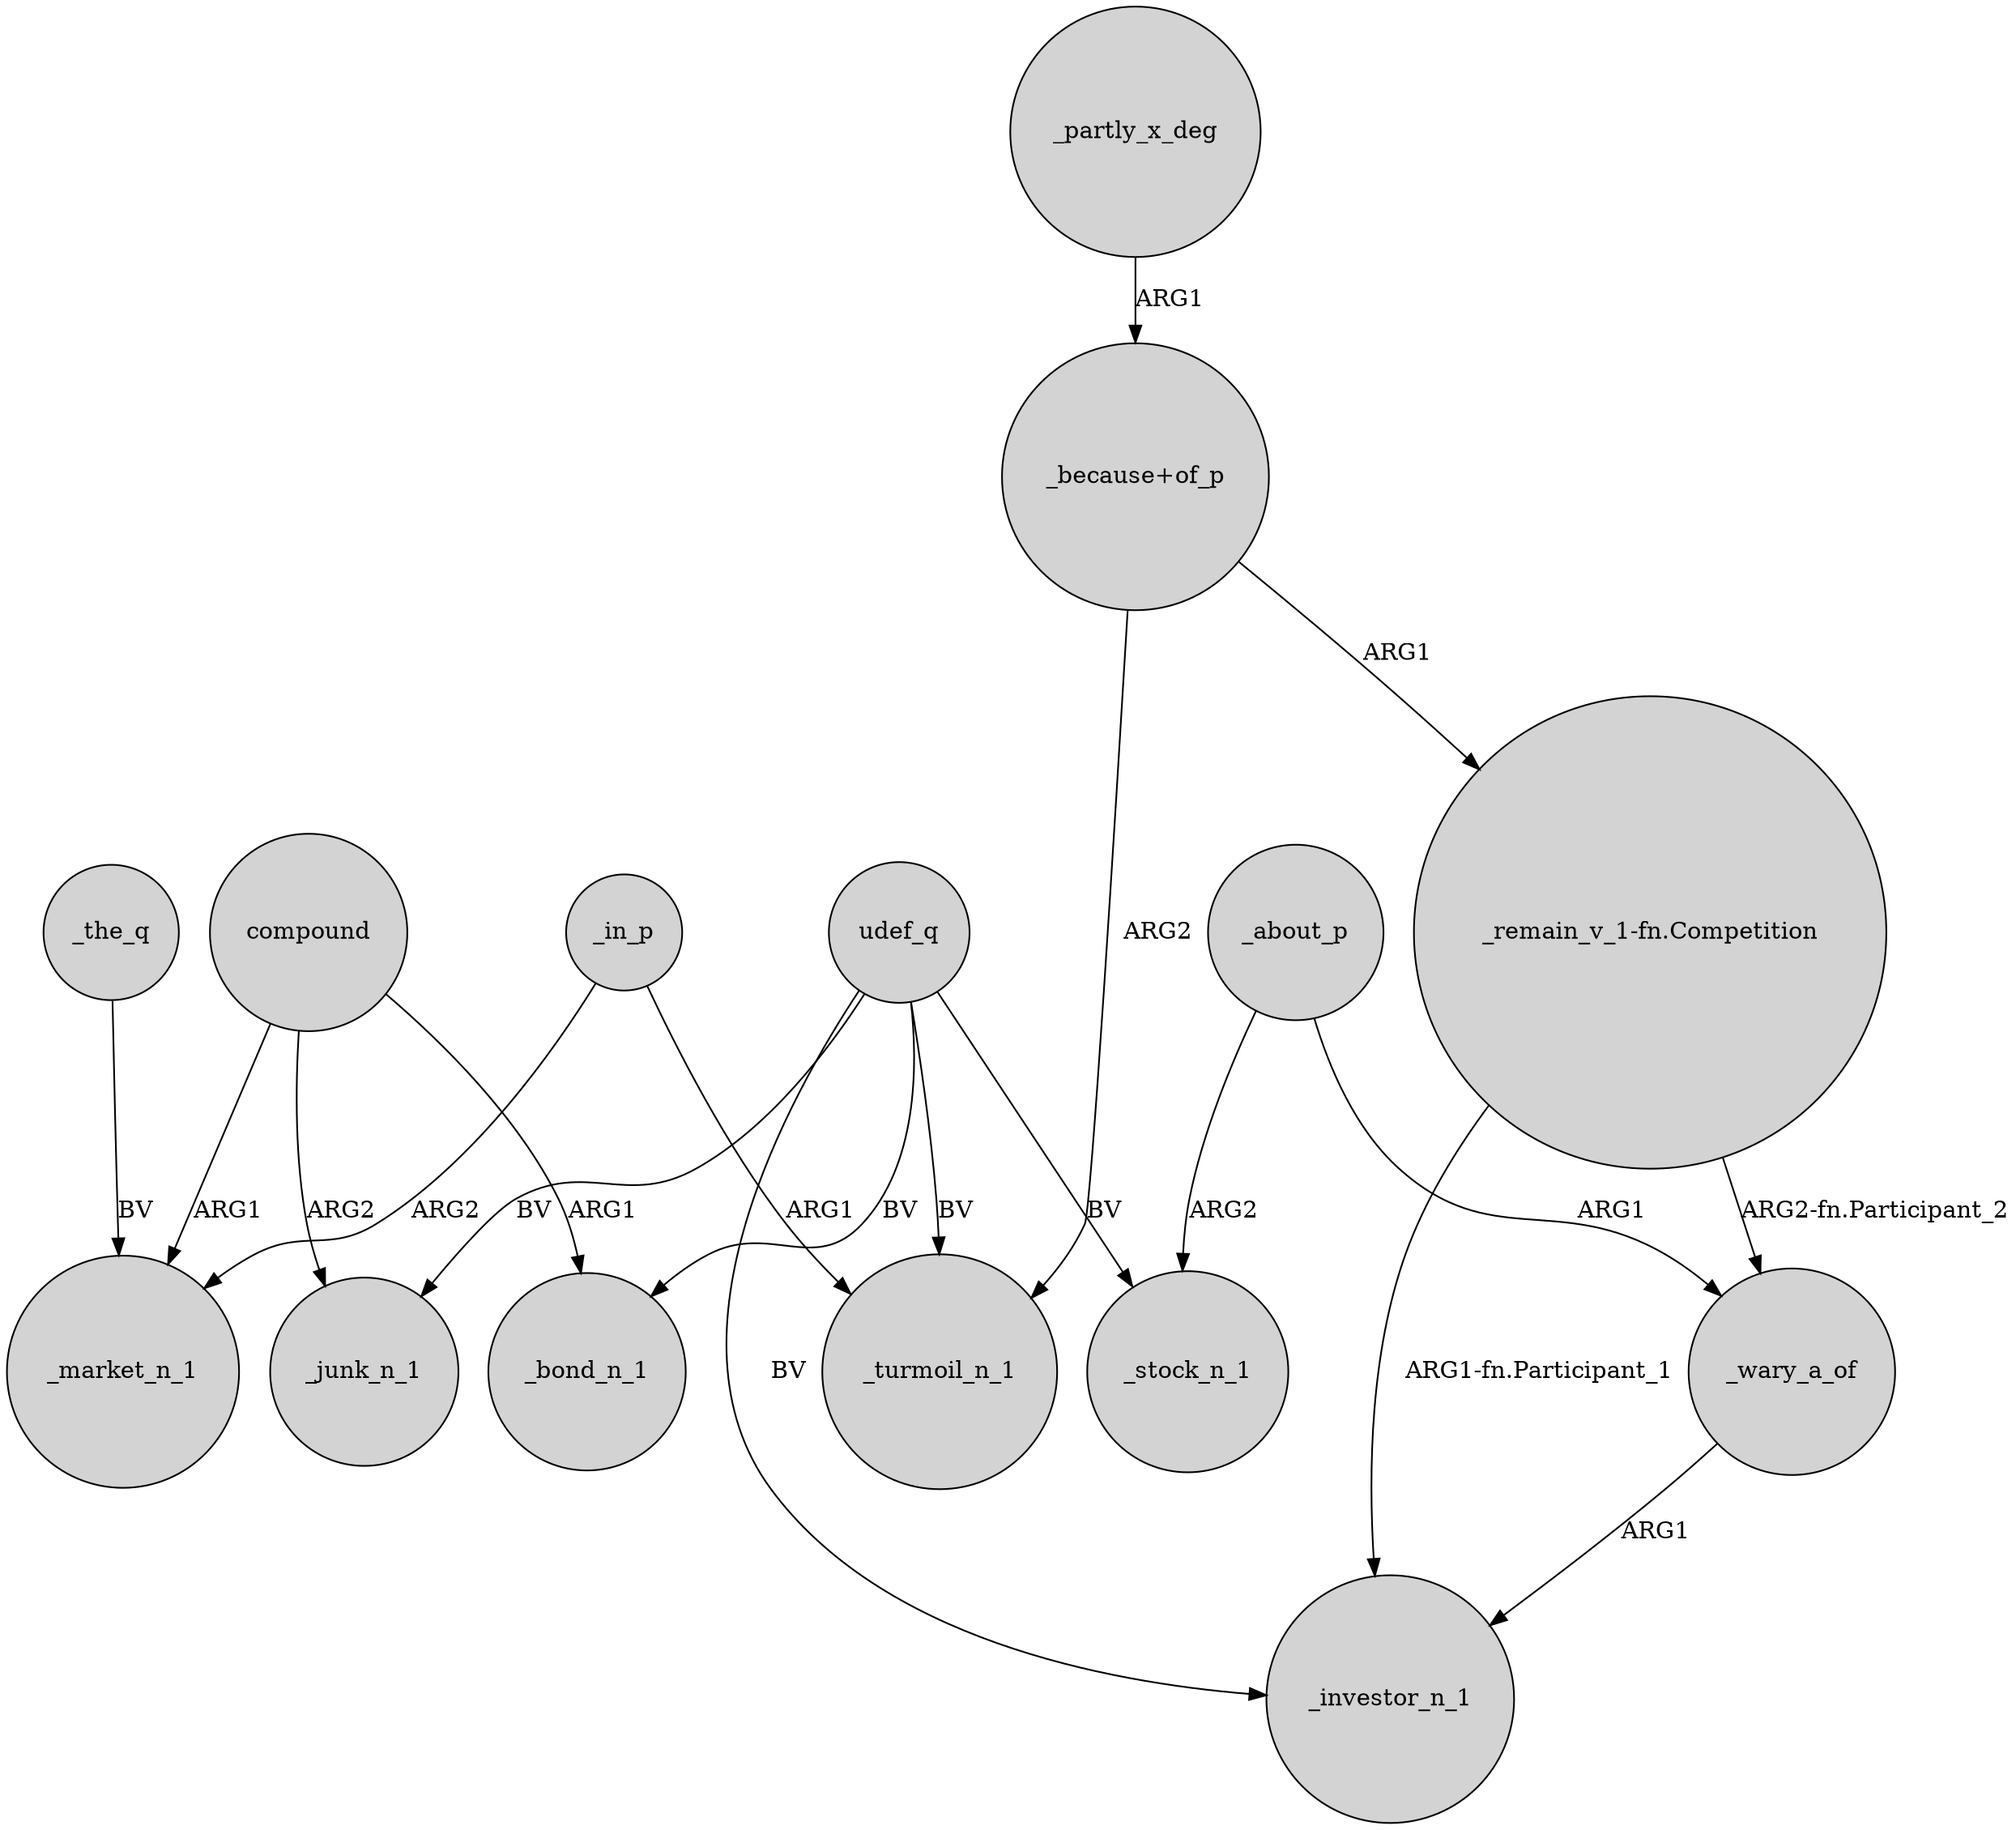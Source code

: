 digraph {
	node [shape=circle style=filled]
	udef_q -> _bond_n_1 [label=BV]
	"_remain_v_1-fn.Competition" -> _wary_a_of [label="ARG2-fn.Participant_2"]
	compound -> _bond_n_1 [label=ARG1]
	_about_p -> _wary_a_of [label=ARG1]
	compound -> _junk_n_1 [label=ARG2]
	_wary_a_of -> _investor_n_1 [label=ARG1]
	_the_q -> _market_n_1 [label=BV]
	"_because+of_p" -> _turmoil_n_1 [label=ARG2]
	_partly_x_deg -> "_because+of_p" [label=ARG1]
	"_remain_v_1-fn.Competition" -> _investor_n_1 [label="ARG1-fn.Participant_1"]
	udef_q -> _stock_n_1 [label=BV]
	_in_p -> _market_n_1 [label=ARG2]
	"_because+of_p" -> "_remain_v_1-fn.Competition" [label=ARG1]
	_in_p -> _turmoil_n_1 [label=ARG1]
	udef_q -> _turmoil_n_1 [label=BV]
	udef_q -> _junk_n_1 [label=BV]
	compound -> _market_n_1 [label=ARG1]
	udef_q -> _investor_n_1 [label=BV]
	_about_p -> _stock_n_1 [label=ARG2]
}
